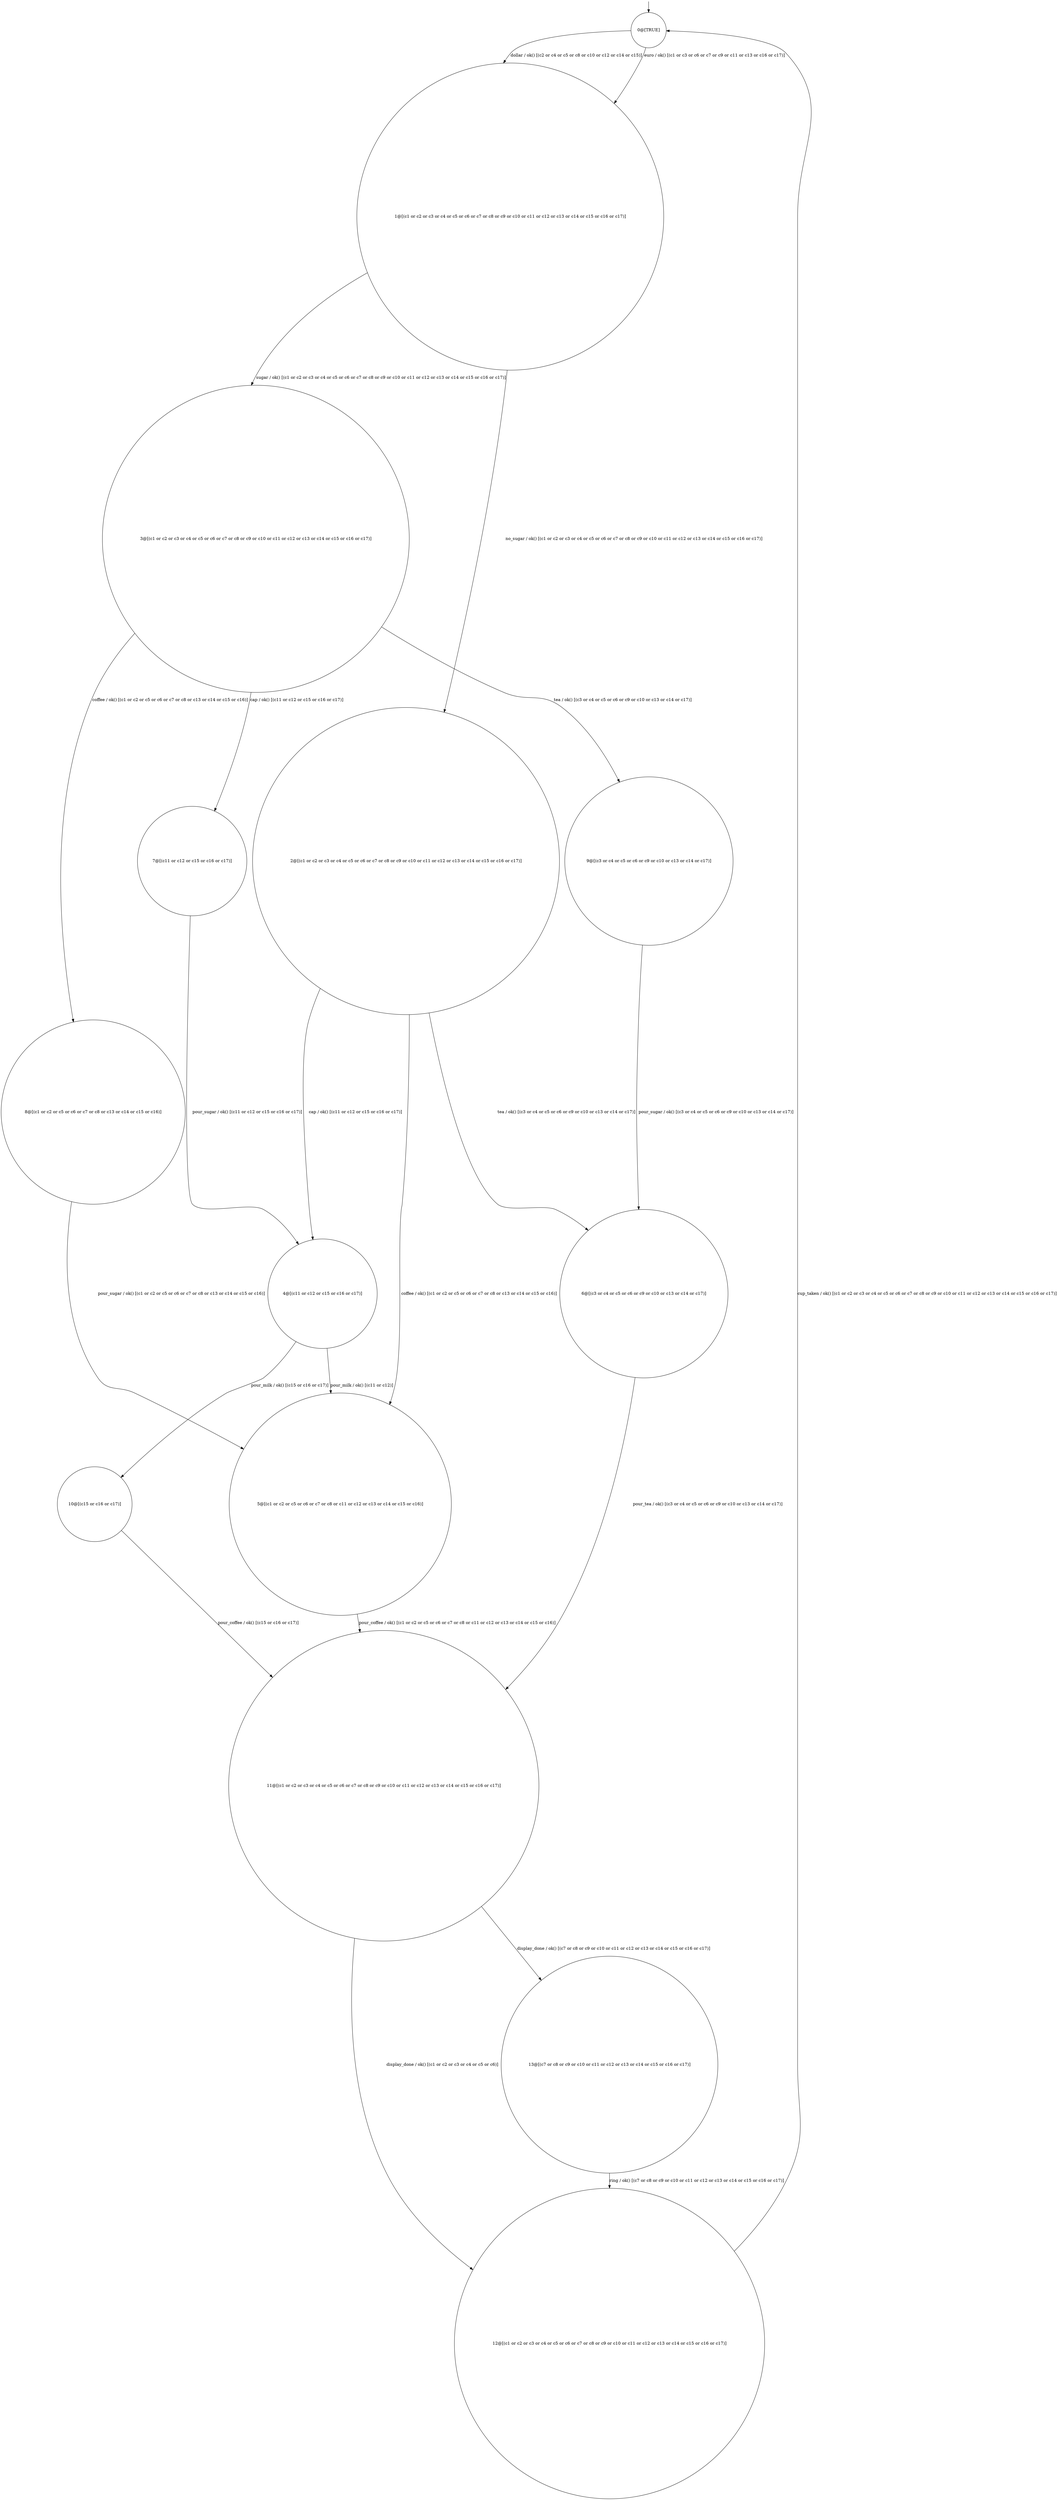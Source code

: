 digraph g {
	edge [lblstyle="above, sloped"];
	s0 [shape="circle" label="0@[TRUE]"];
	s1 [shape="circle" label="1@[(c1 or c2 or c3 or c4 or c5 or c6 or c7 or c8 or c9 or c10 or c11 or c12 or c13 or c14 or c15 or c16 or c17)]"];
	s2 [shape="circle" label="2@[(c1 or c2 or c3 or c4 or c5 or c6 or c7 or c8 or c9 or c10 or c11 or c12 or c13 or c14 or c15 or c16 or c17)]"];
	s3 [shape="circle" label="3@[(c1 or c2 or c3 or c4 or c5 or c6 or c7 or c8 or c9 or c10 or c11 or c12 or c13 or c14 or c15 or c16 or c17)]"];
	s4 [shape="circle" label="4@[(c11 or c12 or c15 or c16 or c17)]"];
	s5 [shape="circle" label="5@[(c1 or c2 or c5 or c6 or c7 or c8 or c11 or c12 or c13 or c14 or c15 or c16)]"];
	s6 [shape="circle" label="6@[(c3 or c4 or c5 or c6 or c9 or c10 or c13 or c14 or c17)]"];
	s7 [shape="circle" label="7@[(c11 or c12 or c15 or c16 or c17)]"];
	s8 [shape="circle" label="8@[(c1 or c2 or c5 or c6 or c7 or c8 or c13 or c14 or c15 or c16)]"];
	s9 [shape="circle" label="9@[(c3 or c4 or c5 or c6 or c9 or c10 or c13 or c14 or c17)]"];
	s10 [shape="circle" label="10@[(c15 or c16 or c17)]"];
	s11 [shape="circle" label="11@[(c1 or c2 or c3 or c4 or c5 or c6 or c7 or c8 or c9 or c10 or c11 or c12 or c13 or c14 or c15 or c16 or c17)]"];
	s12 [shape="circle" label="12@[(c1 or c2 or c3 or c4 or c5 or c6 or c7 or c8 or c9 or c10 or c11 or c12 or c13 or c14 or c15 or c16 or c17)]"];
	s13 [shape="circle" label="13@[(c7 or c8 or c9 or c10 or c11 or c12 or c13 or c14 or c15 or c16 or c17)]"];
	s0 -> s1 [label="dollar / ok() [(c2 or c4 or c5 or c8 or c10 or c12 or c14 or c15)]"];
	s0 -> s1 [label="euro / ok() [(c1 or c3 or c6 or c7 or c9 or c11 or c13 or c16 or c17)]"];
	s1 -> s2 [label="no_sugar / ok() [(c1 or c2 or c3 or c4 or c5 or c6 or c7 or c8 or c9 or c10 or c11 or c12 or c13 or c14 or c15 or c16 or c17)]"];
	s1 -> s3 [label="sugar / ok() [(c1 or c2 or c3 or c4 or c5 or c6 or c7 or c8 or c9 or c10 or c11 or c12 or c13 or c14 or c15 or c16 or c17)]"];
	s2 -> s4 [label="cap / ok() [(c11 or c12 or c15 or c16 or c17)]"];
	s2 -> s5 [label="coffee / ok() [(c1 or c2 or c5 or c6 or c7 or c8 or c13 or c14 or c15 or c16)]"];
	s2 -> s6 [label="tea / ok() [(c3 or c4 or c5 or c6 or c9 or c10 or c13 or c14 or c17)]"];
	s3 -> s7 [label="cap / ok() [(c11 or c12 or c15 or c16 or c17)]"];
	s3 -> s8 [label="coffee / ok() [(c1 or c2 or c5 or c6 or c7 or c8 or c13 or c14 or c15 or c16)]"];
	s3 -> s9 [label="tea / ok() [(c3 or c4 or c5 or c6 or c9 or c10 or c13 or c14 or c17)]"];
	s4 -> s10 [label="pour_milk / ok() [(c15 or c16 or c17)]"];
	s4 -> s5 [label="pour_milk / ok() [(c11 or c12)]"];
	s5 -> s11 [label="pour_coffee / ok() [(c1 or c2 or c5 or c6 or c7 or c8 or c11 or c12 or c13 or c14 or c15 or c16)]"];
	s6 -> s11 [label="pour_tea / ok() [(c3 or c4 or c5 or c6 or c9 or c10 or c13 or c14 or c17)]"];
	s7 -> s4 [label="pour_sugar / ok() [(c11 or c12 or c15 or c16 or c17)]"];
	s8 -> s5 [label="pour_sugar / ok() [(c1 or c2 or c5 or c6 or c7 or c8 or c13 or c14 or c15 or c16)]"];
	s9 -> s6 [label="pour_sugar / ok() [(c3 or c4 or c5 or c6 or c9 or c10 or c13 or c14 or c17)]"];
	s10 -> s11 [label="pour_coffee / ok() [(c15 or c16 or c17)]"];
	s11 -> s13 [label="display_done / ok() [(c7 or c8 or c9 or c10 or c11 or c12 or c13 or c14 or c15 or c16 or c17)]"];
	s11 -> s12 [label="display_done / ok() [(c1 or c2 or c3 or c4 or c5 or c6)]"];
	s12 -> s0 [label="cup_taken / ok() [(c1 or c2 or c3 or c4 or c5 or c6 or c7 or c8 or c9 or c10 or c11 or c12 or c13 or c14 or c15 or c16 or c17)]"];
	s13 -> s12 [label="ring / ok() [(c7 or c8 or c9 or c10 or c11 or c12 or c13 or c14 or c15 or c16 or c17)]"];
	__start0 [label="" shape="none" width="0" height="0"];
	__start0 -> s0;
}